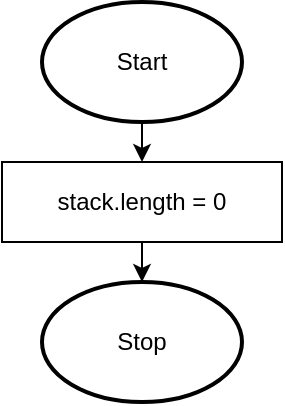 <mxfile>
    <diagram id="q7JZCSy0gCoaakLFXjkL" name="Page-1">
        <mxGraphModel dx="1202" dy="790" grid="1" gridSize="10" guides="1" tooltips="1" connect="1" arrows="1" fold="1" page="1" pageScale="1" pageWidth="827" pageHeight="1169" math="0" shadow="0">
            <root>
                <mxCell id="0"/>
                <mxCell id="1" parent="0"/>
                <mxCell id="22" value="Stop" style="strokeWidth=2;html=1;shape=mxgraph.flowchart.start_1;whiteSpace=wrap;" parent="1" vertex="1">
                    <mxGeometry x="130" y="520" width="100" height="60" as="geometry"/>
                </mxCell>
                <mxCell id="74" style="edgeStyle=none;html=1;exitX=0.5;exitY=1;exitDx=0;exitDy=0;entryX=0.5;entryY=0;entryDx=0;entryDy=0;entryPerimeter=0;" parent="1" source="50" target="22" edge="1">
                    <mxGeometry relative="1" as="geometry"/>
                </mxCell>
                <mxCell id="50" value="stack.length = 0" style="rounded=0;whiteSpace=wrap;html=1;" parent="1" vertex="1">
                    <mxGeometry x="110" y="460" width="140" height="40" as="geometry"/>
                </mxCell>
                <mxCell id="80" style="edgeStyle=none;html=1;exitX=0.5;exitY=1;exitDx=0;exitDy=0;entryX=0.5;entryY=0;entryDx=0;entryDy=0;startArrow=none;" parent="1" source="19" edge="1" target="50">
                    <mxGeometry relative="1" as="geometry">
                        <mxPoint x="180" y="440" as="targetPoint"/>
                        <mxPoint x="180" y="400" as="sourcePoint"/>
                    </mxGeometry>
                </mxCell>
                <mxCell id="19" value="Start" style="strokeWidth=2;html=1;shape=mxgraph.flowchart.start_1;whiteSpace=wrap;" parent="1" vertex="1">
                    <mxGeometry x="130" y="380" width="100" height="60" as="geometry"/>
                </mxCell>
            </root>
        </mxGraphModel>
    </diagram>
</mxfile>